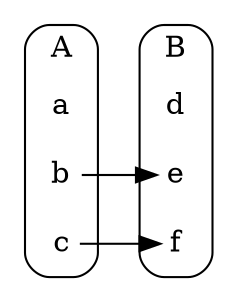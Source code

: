 digraph {
    rankdir="LR"
    subgraph cluster_0 {
        label=A
        style=rounded
        a [shape=plain label=" a "]
        b [shape=plain label=" b "]
        c [shape=plain label=" c "]
    }

    subgraph cluster_1 {
        label=B
        style=rounded
        d [shape=plain label=" d "]
        e [shape=plain label=" e "]
        f [shape=plain label=" f "]
    }
    // 1 -> f;
    b -> e
    c -> f
}